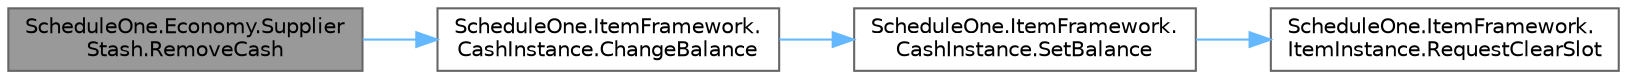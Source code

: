 digraph "ScheduleOne.Economy.SupplierStash.RemoveCash"
{
 // LATEX_PDF_SIZE
  bgcolor="transparent";
  edge [fontname=Helvetica,fontsize=10,labelfontname=Helvetica,labelfontsize=10];
  node [fontname=Helvetica,fontsize=10,shape=box,height=0.2,width=0.4];
  rankdir="LR";
  Node1 [id="Node000001",label="ScheduleOne.Economy.Supplier\lStash.RemoveCash",height=0.2,width=0.4,color="gray40", fillcolor="grey60", style="filled", fontcolor="black",tooltip=" "];
  Node1 -> Node2 [id="edge1_Node000001_Node000002",color="steelblue1",style="solid",tooltip=" "];
  Node2 [id="Node000002",label="ScheduleOne.ItemFramework.\lCashInstance.ChangeBalance",height=0.2,width=0.4,color="grey40", fillcolor="white", style="filled",URL="$class_schedule_one_1_1_item_framework_1_1_cash_instance.html#a74c3a92af5283bbb273a22f262a09048",tooltip=" "];
  Node2 -> Node3 [id="edge2_Node000002_Node000003",color="steelblue1",style="solid",tooltip=" "];
  Node3 [id="Node000003",label="ScheduleOne.ItemFramework.\lCashInstance.SetBalance",height=0.2,width=0.4,color="grey40", fillcolor="white", style="filled",URL="$class_schedule_one_1_1_item_framework_1_1_cash_instance.html#aac4f1017a2517fb740991e640f4eec0f",tooltip=" "];
  Node3 -> Node4 [id="edge3_Node000003_Node000004",color="steelblue1",style="solid",tooltip=" "];
  Node4 [id="Node000004",label="ScheduleOne.ItemFramework.\lItemInstance.RequestClearSlot",height=0.2,width=0.4,color="grey40", fillcolor="white", style="filled",URL="$class_schedule_one_1_1_item_framework_1_1_item_instance.html#a1b8c5b58cc92f230dcf1cd4e21bee336",tooltip=" "];
}
